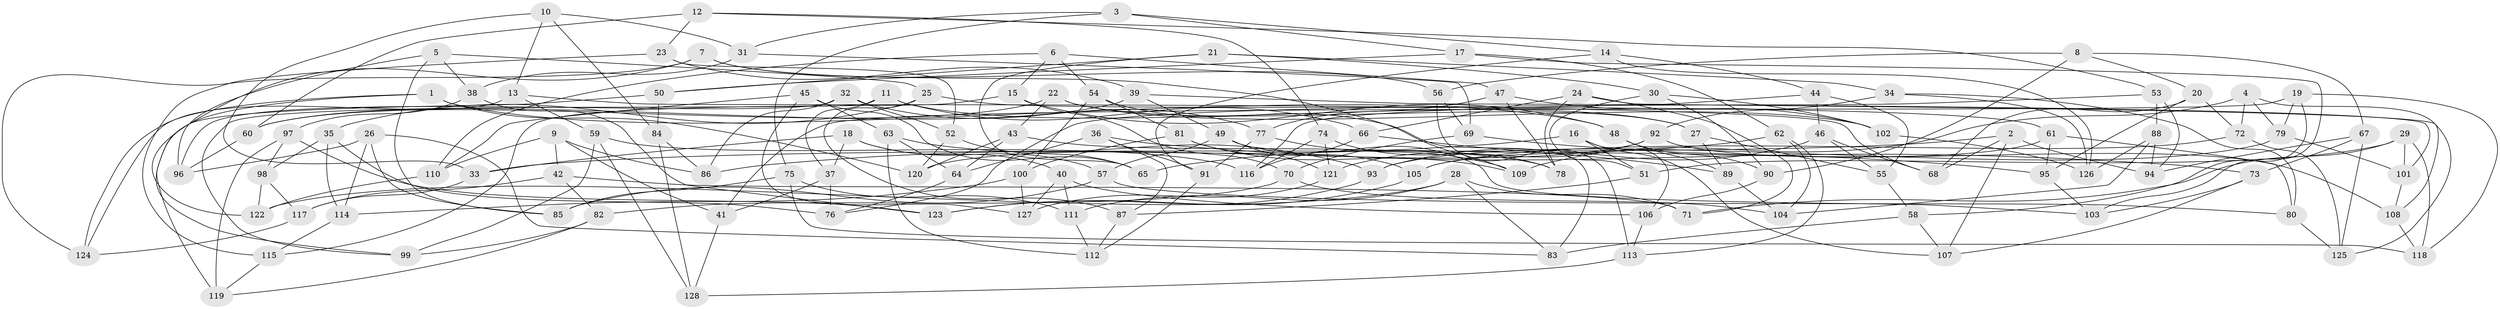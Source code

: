 // Generated by graph-tools (version 1.1) at 2025/26/03/09/25 03:26:55]
// undirected, 128 vertices, 256 edges
graph export_dot {
graph [start="1"]
  node [color=gray90,style=filled];
  1;
  2;
  3;
  4;
  5;
  6;
  7;
  8;
  9;
  10;
  11;
  12;
  13;
  14;
  15;
  16;
  17;
  18;
  19;
  20;
  21;
  22;
  23;
  24;
  25;
  26;
  27;
  28;
  29;
  30;
  31;
  32;
  33;
  34;
  35;
  36;
  37;
  38;
  39;
  40;
  41;
  42;
  43;
  44;
  45;
  46;
  47;
  48;
  49;
  50;
  51;
  52;
  53;
  54;
  55;
  56;
  57;
  58;
  59;
  60;
  61;
  62;
  63;
  64;
  65;
  66;
  67;
  68;
  69;
  70;
  71;
  72;
  73;
  74;
  75;
  76;
  77;
  78;
  79;
  80;
  81;
  82;
  83;
  84;
  85;
  86;
  87;
  88;
  89;
  90;
  91;
  92;
  93;
  94;
  95;
  96;
  97;
  98;
  99;
  100;
  101;
  102;
  103;
  104;
  105;
  106;
  107;
  108;
  109;
  110;
  111;
  112;
  113;
  114;
  115;
  116;
  117;
  118;
  119;
  120;
  121;
  122;
  123;
  124;
  125;
  126;
  127;
  128;
  1 -- 48;
  1 -- 99;
  1 -- 124;
  1 -- 120;
  2 -- 33;
  2 -- 68;
  2 -- 107;
  2 -- 94;
  3 -- 14;
  3 -- 75;
  3 -- 31;
  3 -- 17;
  4 -- 79;
  4 -- 109;
  4 -- 108;
  4 -- 72;
  5 -- 96;
  5 -- 38;
  5 -- 25;
  5 -- 85;
  6 -- 47;
  6 -- 15;
  6 -- 54;
  6 -- 110;
  7 -- 124;
  7 -- 109;
  7 -- 122;
  7 -- 56;
  8 -- 56;
  8 -- 67;
  8 -- 90;
  8 -- 20;
  9 -- 42;
  9 -- 41;
  9 -- 86;
  9 -- 110;
  10 -- 33;
  10 -- 31;
  10 -- 13;
  10 -- 84;
  11 -- 27;
  11 -- 66;
  11 -- 99;
  11 -- 37;
  12 -- 23;
  12 -- 74;
  12 -- 53;
  12 -- 60;
  13 -- 124;
  13 -- 68;
  13 -- 59;
  14 -- 91;
  14 -- 44;
  14 -- 126;
  15 -- 70;
  15 -- 48;
  15 -- 115;
  16 -- 106;
  16 -- 86;
  16 -- 51;
  16 -- 107;
  17 -- 103;
  17 -- 62;
  17 -- 50;
  18 -- 57;
  18 -- 40;
  18 -- 37;
  18 -- 33;
  19 -- 118;
  19 -- 79;
  19 -- 58;
  19 -- 41;
  20 -- 68;
  20 -- 95;
  20 -- 72;
  21 -- 50;
  21 -- 34;
  21 -- 65;
  21 -- 30;
  22 -- 102;
  22 -- 60;
  22 -- 27;
  22 -- 43;
  23 -- 52;
  23 -- 39;
  23 -- 115;
  24 -- 66;
  24 -- 78;
  24 -- 71;
  24 -- 125;
  25 -- 35;
  25 -- 87;
  25 -- 61;
  26 -- 85;
  26 -- 114;
  26 -- 96;
  26 -- 83;
  27 -- 89;
  27 -- 55;
  28 -- 122;
  28 -- 71;
  28 -- 111;
  28 -- 83;
  29 -- 118;
  29 -- 101;
  29 -- 51;
  29 -- 71;
  30 -- 102;
  30 -- 51;
  30 -- 90;
  31 -- 38;
  31 -- 69;
  32 -- 52;
  32 -- 77;
  32 -- 86;
  32 -- 96;
  33 -- 117;
  34 -- 92;
  34 -- 126;
  34 -- 80;
  35 -- 98;
  35 -- 76;
  35 -- 114;
  36 -- 64;
  36 -- 91;
  36 -- 73;
  36 -- 87;
  37 -- 76;
  37 -- 41;
  38 -- 123;
  38 -- 97;
  39 -- 49;
  39 -- 60;
  39 -- 101;
  40 -- 127;
  40 -- 106;
  40 -- 111;
  41 -- 128;
  42 -- 82;
  42 -- 71;
  42 -- 117;
  43 -- 64;
  43 -- 120;
  43 -- 78;
  44 -- 55;
  44 -- 116;
  44 -- 46;
  45 -- 127;
  45 -- 65;
  45 -- 110;
  45 -- 63;
  46 -- 93;
  46 -- 68;
  46 -- 55;
  47 -- 78;
  47 -- 102;
  47 -- 77;
  48 -- 89;
  48 -- 90;
  49 -- 121;
  49 -- 57;
  49 -- 103;
  50 -- 84;
  50 -- 119;
  51 -- 87;
  52 -- 65;
  52 -- 120;
  53 -- 94;
  53 -- 88;
  53 -- 76;
  54 -- 100;
  54 -- 83;
  54 -- 81;
  55 -- 58;
  56 -- 69;
  56 -- 113;
  57 -- 80;
  57 -- 85;
  58 -- 83;
  58 -- 107;
  59 -- 99;
  59 -- 116;
  59 -- 128;
  60 -- 96;
  61 -- 80;
  61 -- 95;
  61 -- 105;
  62 -- 113;
  62 -- 65;
  62 -- 104;
  63 -- 64;
  63 -- 112;
  63 -- 93;
  64 -- 76;
  66 -- 116;
  66 -- 89;
  67 -- 125;
  67 -- 73;
  67 -- 94;
  69 -- 95;
  69 -- 70;
  70 -- 104;
  70 -- 82;
  72 -- 125;
  72 -- 105;
  73 -- 103;
  73 -- 107;
  74 -- 78;
  74 -- 121;
  74 -- 116;
  75 -- 118;
  75 -- 111;
  75 -- 85;
  77 -- 91;
  77 -- 109;
  79 -- 101;
  79 -- 93;
  80 -- 125;
  81 -- 105;
  81 -- 100;
  81 -- 109;
  82 -- 119;
  82 -- 99;
  84 -- 86;
  84 -- 128;
  87 -- 112;
  88 -- 104;
  88 -- 94;
  88 -- 126;
  89 -- 104;
  90 -- 106;
  91 -- 112;
  92 -- 121;
  92 -- 120;
  92 -- 108;
  93 -- 123;
  95 -- 103;
  97 -- 123;
  97 -- 98;
  97 -- 119;
  98 -- 117;
  98 -- 122;
  100 -- 114;
  100 -- 127;
  101 -- 108;
  102 -- 126;
  105 -- 123;
  106 -- 113;
  108 -- 118;
  110 -- 122;
  111 -- 112;
  113 -- 128;
  114 -- 115;
  115 -- 119;
  117 -- 124;
  121 -- 127;
}

